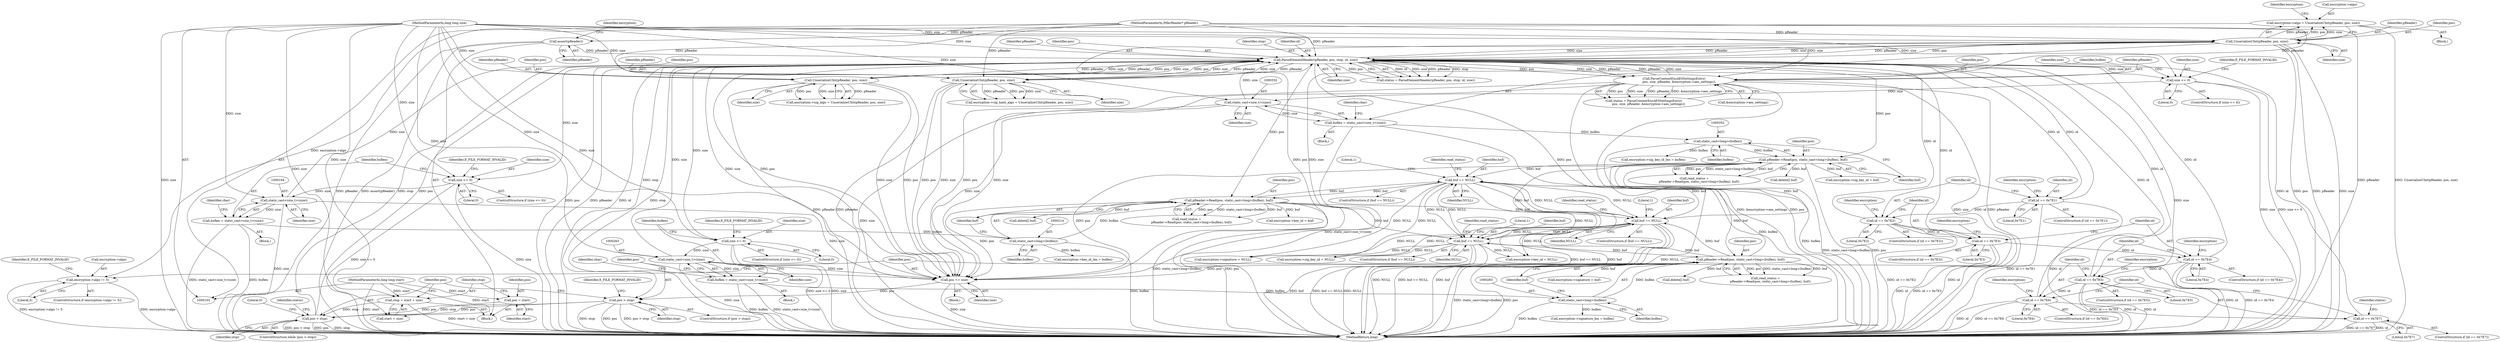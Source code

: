 digraph "0_Android_cc274e2abe8b2a6698a5c47d8aa4bb45f1f9538d_52@API" {
"1000158" [label="(Call,encryption->algo != 5)"];
"1000149" [label="(Call,encryption->algo = UnserializeUInt(pReader, pos, size))"];
"1000153" [label="(Call,UnserializeUInt(pReader, pos, size))"];
"1000132" [label="(Call,ParseElementHeader(pReader, pos, stop, id, size))"];
"1000396" [label="(Call,UnserializeUInt(pReader, pos, size))"];
"1000105" [label="(MethodParameterIn,IMkvReader* pReader)"];
"1000104" [label="(MethodParameterIn,long long size)"];
"1000382" [label="(Call,UnserializeUInt(pReader, pos, size))"];
"1000409" [label="(Call,ParseContentEncAESSettingsEntry(\n          pos, size, pReader, &encryption->aes_settings))"];
"1000108" [label="(Call,assert(pReader))"];
"1000123" [label="(Call,pos < stop)"];
"1000113" [label="(Call,pos = start)"];
"1000103" [label="(MethodParameterIn,long long start)"];
"1000425" [label="(Call,pos > stop)"];
"1000421" [label="(Call,pos += size)"];
"1000331" [label="(Call,static_cast<size_t>(size))"];
"1000323" [label="(Call,size <= 0)"];
"1000193" [label="(Call,static_cast<size_t>(size))"];
"1000185" [label="(Call,size <= 0)"];
"1000262" [label="(Call,static_cast<size_t>(size))"];
"1000254" [label="(Call,size <= 0)"];
"1000211" [label="(Call,pReader->Read(pos, static_cast<long>(buflen), buf))"];
"1000213" [label="(Call,static_cast<long>(buflen))"];
"1000191" [label="(Call,buflen = static_cast<size_t>(size))"];
"1000202" [label="(Call,buf == NULL)"];
"1000349" [label="(Call,pReader->Read(pos, static_cast<long>(buflen), buf))"];
"1000351" [label="(Call,static_cast<long>(buflen))"];
"1000329" [label="(Call,buflen = static_cast<size_t>(size))"];
"1000340" [label="(Call,buf == NULL)"];
"1000280" [label="(Call,pReader->Read(pos, static_cast<long>(buflen), buf))"];
"1000282" [label="(Call,static_cast<long>(buflen))"];
"1000260" [label="(Call,buflen = static_cast<size_t>(size))"];
"1000271" [label="(Call,buf == NULL)"];
"1000117" [label="(Call,stop = start + size)"];
"1000167" [label="(Call,id == 0x7E2)"];
"1000145" [label="(Call,id == 0x7E1)"];
"1000374" [label="(Call,id == 0x7E5)"];
"1000305" [label="(Call,id == 0x7E4)"];
"1000236" [label="(Call,id == 0x7E3)"];
"1000388" [label="(Call,id == 0x7E6)"];
"1000402" [label="(Call,id == 0x7E7)"];
"1000385" [label="(Identifier,size)"];
"1000243" [label="(Call,encryption->signature = NULL)"];
"1000349" [label="(Call,pReader->Read(pos, static_cast<long>(buflen), buf))"];
"1000220" [label="(Call,delete[] buf)"];
"1000258" [label="(Identifier,E_FILE_FORMAT_INVALID)"];
"1000362" [label="(Call,encryption->sig_key_id = buf)"];
"1000186" [label="(Identifier,size)"];
"1000151" [label="(Identifier,encryption)"];
"1000273" [label="(Identifier,NULL)"];
"1000422" [label="(Identifier,pos)"];
"1000137" [label="(Identifier,size)"];
"1000212" [label="(Identifier,pos)"];
"1000270" [label="(ControlStructure,if (buf == NULL))"];
"1000373" [label="(ControlStructure,if (id == 0x7E5))"];
"1000380" [label="(Identifier,encryption)"];
"1000117" [label="(Call,stop = start + size)"];
"1000213" [label="(Call,static_cast<long>(buflen))"];
"1000210" [label="(Identifier,read_status)"];
"1000156" [label="(Identifier,size)"];
"1000118" [label="(Identifier,stop)"];
"1000271" [label="(Call,buf == NULL)"];
"1000390" [label="(Literal,0x7E6)"];
"1000404" [label="(Literal,0x7E7)"];
"1000211" [label="(Call,pReader->Read(pos, static_cast<long>(buflen), buf))"];
"1000124" [label="(Identifier,pos)"];
"1000146" [label="(Identifier,id)"];
"1000402" [label="(Call,id == 0x7E7)"];
"1000410" [label="(Identifier,pos)"];
"1000162" [label="(Literal,5)"];
"1000304" [label="(ControlStructure,if (id == 0x7E4))"];
"1000241" [label="(Identifier,encryption)"];
"1000426" [label="(Identifier,pos)"];
"1000195" [label="(Identifier,size)"];
"1000154" [label="(Identifier,pReader)"];
"1000115" [label="(Identifier,start)"];
"1000306" [label="(Identifier,id)"];
"1000132" [label="(Call,ParseElementHeader(pReader, pos, stop, id, size))"];
"1000114" [label="(Identifier,pos)"];
"1000170" [label="(Block,)"];
"1000145" [label="(Call,id == 0x7E1)"];
"1000209" [label="(Call,read_status =\n          pReader->Read(pos, static_cast<long>(buflen), buf))"];
"1000431" [label="(Literal,0)"];
"1000236" [label="(Call,id == 0x7E3)"];
"1000123" [label="(Call,pos < stop)"];
"1000144" [label="(ControlStructure,if (id == 0x7E1))"];
"1000325" [label="(Literal,0)"];
"1000126" [label="(Block,)"];
"1000401" [label="(ControlStructure,if (id == 0x7E7))"];
"1000335" [label="(Identifier,char)"];
"1000367" [label="(Call,encryption->sig_key_id_len = buflen)"];
"1000331" [label="(Call,static_cast<size_t>(size))"];
"1000167" [label="(Call,id == 0x7E2)"];
"1000398" [label="(Identifier,pos)"];
"1000256" [label="(Literal,0)"];
"1000215" [label="(Identifier,buflen)"];
"1000109" [label="(Identifier,pReader)"];
"1000323" [label="(Call,size <= 0)"];
"1000189" [label="(Identifier,E_FILE_FORMAT_INVALID)"];
"1000340" [label="(Call,buf == NULL)"];
"1000432" [label="(MethodReturn,long)"];
"1000164" [label="(Identifier,E_FILE_FORMAT_INVALID)"];
"1000119" [label="(Call,start + size)"];
"1000136" [label="(Identifier,id)"];
"1000160" [label="(Identifier,encryption)"];
"1000216" [label="(Identifier,buf)"];
"1000308" [label="(Block,)"];
"1000169" [label="(Literal,0x7E2)"];
"1000264" [label="(Identifier,size)"];
"1000375" [label="(Identifier,id)"];
"1000341" [label="(Identifier,buf)"];
"1000168" [label="(Identifier,id)"];
"1000423" [label="(Identifier,size)"];
"1000407" [label="(Call,status = ParseContentEncAESSettingsEntry(\n          pos, size, pReader, &encryption->aes_settings))"];
"1000149" [label="(Call,encryption->algo = UnserializeUInt(pReader, pos, size))"];
"1000383" [label="(Identifier,pReader)"];
"1000272" [label="(Identifier,buf)"];
"1000192" [label="(Identifier,buflen)"];
"1000260" [label="(Call,buflen = static_cast<size_t>(size))"];
"1000378" [label="(Call,encryption->sig_algo = UnserializeUInt(pReader, pos, size))"];
"1000310" [label="(Identifier,encryption)"];
"1000351" [label="(Call,static_cast<long>(buflen))"];
"1000425" [label="(Call,pos > stop)"];
"1000285" [label="(Identifier,buf)"];
"1000348" [label="(Identifier,read_status)"];
"1000279" [label="(Identifier,read_status)"];
"1000387" [label="(ControlStructure,if (id == 0x7E6))"];
"1000224" [label="(Call,encryption->key_id = buf)"];
"1000330" [label="(Identifier,buflen)"];
"1000427" [label="(Identifier,stop)"];
"1000345" [label="(Literal,1)"];
"1000122" [label="(ControlStructure,while (pos < stop))"];
"1000281" [label="(Identifier,pos)"];
"1000130" [label="(Call,status = ParseElementHeader(pReader, pos, stop, id, size))"];
"1000157" [label="(ControlStructure,if (encryption->algo != 5))"];
"1000155" [label="(Identifier,pos)"];
"1000104" [label="(MethodParameterIn,long long size)"];
"1000111" [label="(Identifier,encryption)"];
"1000204" [label="(Identifier,NULL)"];
"1000305" [label="(Call,id == 0x7E4)"];
"1000148" [label="(Block,)"];
"1000108" [label="(Call,assert(pReader))"];
"1000147" [label="(Literal,0x7E1)"];
"1000354" [label="(Identifier,buf)"];
"1000289" [label="(Call,delete[] buf)"];
"1000409" [label="(Call,ParseContentEncAESSettingsEntry(\n          pos, size, pReader, &encryption->aes_settings))"];
"1000376" [label="(Literal,0x7E5)"];
"1000153" [label="(Call,UnserializeUInt(pReader, pos, size))"];
"1000133" [label="(Identifier,pReader)"];
"1000131" [label="(Identifier,status)"];
"1000107" [label="(Block,)"];
"1000421" [label="(Call,pos += size)"];
"1000103" [label="(MethodParameterIn,long long start)"];
"1000282" [label="(Call,static_cast<long>(buflen))"];
"1000347" [label="(Call,read_status =\n          pReader->Read(pos, static_cast<long>(buflen), buf))"];
"1000329" [label="(Call,buflen = static_cast<size_t>(size))"];
"1000253" [label="(ControlStructure,if (size <= 0))"];
"1000358" [label="(Call,delete[] buf)"];
"1000134" [label="(Identifier,pos)"];
"1000280" [label="(Call,pReader->Read(pos, static_cast<long>(buflen), buf))"];
"1000174" [label="(Call,encryption->key_id = NULL)"];
"1000408" [label="(Identifier,status)"];
"1000276" [label="(Literal,1)"];
"1000150" [label="(Call,encryption->algo)"];
"1000105" [label="(MethodParameterIn,IMkvReader* pReader)"];
"1000394" [label="(Identifier,encryption)"];
"1000158" [label="(Call,encryption->algo != 5)"];
"1000262" [label="(Call,static_cast<size_t>(size))"];
"1000403" [label="(Identifier,id)"];
"1000389" [label="(Identifier,id)"];
"1000384" [label="(Identifier,pos)"];
"1000342" [label="(Identifier,NULL)"];
"1000392" [label="(Call,encryption->sig_hash_algo = UnserializeUInt(pReader, pos, size))"];
"1000324" [label="(Identifier,size)"];
"1000254" [label="(Call,size <= 0)"];
"1000327" [label="(Identifier,E_FILE_FORMAT_INVALID)"];
"1000278" [label="(Call,read_status =\n          pReader->Read(pos, static_cast<long>(buflen), buf))"];
"1000197" [label="(Identifier,char)"];
"1000166" [label="(ControlStructure,if (id == 0x7E2))"];
"1000388" [label="(Call,id == 0x7E6)"];
"1000382" [label="(Call,UnserializeUInt(pReader, pos, size))"];
"1000307" [label="(Literal,0x7E4)"];
"1000413" [label="(Call,&encryption->aes_settings)"];
"1000374" [label="(Call,id == 0x7E5)"];
"1000411" [label="(Identifier,size)"];
"1000191" [label="(Call,buflen = static_cast<size_t>(size))"];
"1000424" [label="(ControlStructure,if (pos > stop))"];
"1000284" [label="(Identifier,buflen)"];
"1000113" [label="(Call,pos = start)"];
"1000184" [label="(ControlStructure,if (size <= 0))"];
"1000353" [label="(Identifier,buflen)"];
"1000135" [label="(Identifier,stop)"];
"1000203" [label="(Identifier,buf)"];
"1000298" [label="(Call,encryption->signature_len = buflen)"];
"1000312" [label="(Call,encryption->sig_key_id = NULL)"];
"1000396" [label="(Call,UnserializeUInt(pReader, pos, size))"];
"1000237" [label="(Identifier,id)"];
"1000229" [label="(Call,encryption->key_id_len = buflen)"];
"1000266" [label="(Identifier,char)"];
"1000207" [label="(Literal,1)"];
"1000159" [label="(Call,encryption->algo)"];
"1000125" [label="(Identifier,stop)"];
"1000187" [label="(Literal,0)"];
"1000293" [label="(Call,encryption->signature = buf)"];
"1000255" [label="(Identifier,size)"];
"1000429" [label="(Identifier,E_FILE_FORMAT_INVALID)"];
"1000322" [label="(ControlStructure,if (size <= 0))"];
"1000235" [label="(ControlStructure,if (id == 0x7E3))"];
"1000397" [label="(Identifier,pReader)"];
"1000202" [label="(Call,buf == NULL)"];
"1000350" [label="(Identifier,pos)"];
"1000399" [label="(Identifier,size)"];
"1000201" [label="(ControlStructure,if (buf == NULL))"];
"1000238" [label="(Literal,0x7E3)"];
"1000412" [label="(Identifier,pReader)"];
"1000261" [label="(Identifier,buflen)"];
"1000333" [label="(Identifier,size)"];
"1000339" [label="(ControlStructure,if (buf == NULL))"];
"1000172" [label="(Identifier,encryption)"];
"1000185" [label="(Call,size <= 0)"];
"1000193" [label="(Call,static_cast<size_t>(size))"];
"1000239" [label="(Block,)"];
"1000158" -> "1000157"  [label="AST: "];
"1000158" -> "1000162"  [label="CFG: "];
"1000159" -> "1000158"  [label="AST: "];
"1000162" -> "1000158"  [label="AST: "];
"1000164" -> "1000158"  [label="CFG: "];
"1000422" -> "1000158"  [label="CFG: "];
"1000158" -> "1000432"  [label="DDG: encryption->algo"];
"1000158" -> "1000432"  [label="DDG: encryption->algo != 5"];
"1000149" -> "1000158"  [label="DDG: encryption->algo"];
"1000149" -> "1000148"  [label="AST: "];
"1000149" -> "1000153"  [label="CFG: "];
"1000150" -> "1000149"  [label="AST: "];
"1000153" -> "1000149"  [label="AST: "];
"1000160" -> "1000149"  [label="CFG: "];
"1000149" -> "1000432"  [label="DDG: UnserializeUInt(pReader, pos, size)"];
"1000153" -> "1000149"  [label="DDG: pReader"];
"1000153" -> "1000149"  [label="DDG: pos"];
"1000153" -> "1000149"  [label="DDG: size"];
"1000153" -> "1000156"  [label="CFG: "];
"1000154" -> "1000153"  [label="AST: "];
"1000155" -> "1000153"  [label="AST: "];
"1000156" -> "1000153"  [label="AST: "];
"1000153" -> "1000432"  [label="DDG: pos"];
"1000153" -> "1000432"  [label="DDG: pReader"];
"1000153" -> "1000432"  [label="DDG: size"];
"1000153" -> "1000132"  [label="DDG: pReader"];
"1000153" -> "1000132"  [label="DDG: size"];
"1000132" -> "1000153"  [label="DDG: pReader"];
"1000132" -> "1000153"  [label="DDG: pos"];
"1000132" -> "1000153"  [label="DDG: size"];
"1000105" -> "1000153"  [label="DDG: pReader"];
"1000104" -> "1000153"  [label="DDG: size"];
"1000153" -> "1000421"  [label="DDG: size"];
"1000153" -> "1000421"  [label="DDG: pos"];
"1000132" -> "1000130"  [label="AST: "];
"1000132" -> "1000137"  [label="CFG: "];
"1000133" -> "1000132"  [label="AST: "];
"1000134" -> "1000132"  [label="AST: "];
"1000135" -> "1000132"  [label="AST: "];
"1000136" -> "1000132"  [label="AST: "];
"1000137" -> "1000132"  [label="AST: "];
"1000130" -> "1000132"  [label="CFG: "];
"1000132" -> "1000432"  [label="DDG: pos"];
"1000132" -> "1000432"  [label="DDG: pReader"];
"1000132" -> "1000432"  [label="DDG: stop"];
"1000132" -> "1000432"  [label="DDG: id"];
"1000132" -> "1000432"  [label="DDG: size"];
"1000132" -> "1000130"  [label="DDG: id"];
"1000132" -> "1000130"  [label="DDG: size"];
"1000132" -> "1000130"  [label="DDG: pReader"];
"1000132" -> "1000130"  [label="DDG: stop"];
"1000132" -> "1000130"  [label="DDG: pos"];
"1000396" -> "1000132"  [label="DDG: pReader"];
"1000396" -> "1000132"  [label="DDG: size"];
"1000382" -> "1000132"  [label="DDG: pReader"];
"1000382" -> "1000132"  [label="DDG: size"];
"1000409" -> "1000132"  [label="DDG: pReader"];
"1000409" -> "1000132"  [label="DDG: size"];
"1000108" -> "1000132"  [label="DDG: pReader"];
"1000105" -> "1000132"  [label="DDG: pReader"];
"1000123" -> "1000132"  [label="DDG: pos"];
"1000123" -> "1000132"  [label="DDG: stop"];
"1000167" -> "1000132"  [label="DDG: id"];
"1000374" -> "1000132"  [label="DDG: id"];
"1000236" -> "1000132"  [label="DDG: id"];
"1000388" -> "1000132"  [label="DDG: id"];
"1000402" -> "1000132"  [label="DDG: id"];
"1000305" -> "1000132"  [label="DDG: id"];
"1000145" -> "1000132"  [label="DDG: id"];
"1000104" -> "1000132"  [label="DDG: size"];
"1000331" -> "1000132"  [label="DDG: size"];
"1000193" -> "1000132"  [label="DDG: size"];
"1000262" -> "1000132"  [label="DDG: size"];
"1000132" -> "1000145"  [label="DDG: id"];
"1000132" -> "1000185"  [label="DDG: size"];
"1000132" -> "1000211"  [label="DDG: pos"];
"1000132" -> "1000254"  [label="DDG: size"];
"1000132" -> "1000280"  [label="DDG: pos"];
"1000132" -> "1000323"  [label="DDG: size"];
"1000132" -> "1000349"  [label="DDG: pos"];
"1000132" -> "1000382"  [label="DDG: pReader"];
"1000132" -> "1000382"  [label="DDG: pos"];
"1000132" -> "1000382"  [label="DDG: size"];
"1000132" -> "1000396"  [label="DDG: pReader"];
"1000132" -> "1000396"  [label="DDG: pos"];
"1000132" -> "1000396"  [label="DDG: size"];
"1000132" -> "1000409"  [label="DDG: pos"];
"1000132" -> "1000409"  [label="DDG: size"];
"1000132" -> "1000409"  [label="DDG: pReader"];
"1000132" -> "1000421"  [label="DDG: size"];
"1000132" -> "1000421"  [label="DDG: pos"];
"1000132" -> "1000425"  [label="DDG: stop"];
"1000396" -> "1000392"  [label="AST: "];
"1000396" -> "1000399"  [label="CFG: "];
"1000397" -> "1000396"  [label="AST: "];
"1000398" -> "1000396"  [label="AST: "];
"1000399" -> "1000396"  [label="AST: "];
"1000392" -> "1000396"  [label="CFG: "];
"1000396" -> "1000432"  [label="DDG: pReader"];
"1000396" -> "1000392"  [label="DDG: pReader"];
"1000396" -> "1000392"  [label="DDG: pos"];
"1000396" -> "1000392"  [label="DDG: size"];
"1000105" -> "1000396"  [label="DDG: pReader"];
"1000104" -> "1000396"  [label="DDG: size"];
"1000396" -> "1000421"  [label="DDG: size"];
"1000396" -> "1000421"  [label="DDG: pos"];
"1000105" -> "1000102"  [label="AST: "];
"1000105" -> "1000432"  [label="DDG: pReader"];
"1000105" -> "1000108"  [label="DDG: pReader"];
"1000105" -> "1000382"  [label="DDG: pReader"];
"1000105" -> "1000409"  [label="DDG: pReader"];
"1000104" -> "1000102"  [label="AST: "];
"1000104" -> "1000432"  [label="DDG: size"];
"1000104" -> "1000117"  [label="DDG: size"];
"1000104" -> "1000119"  [label="DDG: size"];
"1000104" -> "1000185"  [label="DDG: size"];
"1000104" -> "1000193"  [label="DDG: size"];
"1000104" -> "1000254"  [label="DDG: size"];
"1000104" -> "1000262"  [label="DDG: size"];
"1000104" -> "1000323"  [label="DDG: size"];
"1000104" -> "1000331"  [label="DDG: size"];
"1000104" -> "1000382"  [label="DDG: size"];
"1000104" -> "1000409"  [label="DDG: size"];
"1000104" -> "1000421"  [label="DDG: size"];
"1000382" -> "1000378"  [label="AST: "];
"1000382" -> "1000385"  [label="CFG: "];
"1000383" -> "1000382"  [label="AST: "];
"1000384" -> "1000382"  [label="AST: "];
"1000385" -> "1000382"  [label="AST: "];
"1000378" -> "1000382"  [label="CFG: "];
"1000382" -> "1000432"  [label="DDG: pReader"];
"1000382" -> "1000378"  [label="DDG: pReader"];
"1000382" -> "1000378"  [label="DDG: pos"];
"1000382" -> "1000378"  [label="DDG: size"];
"1000382" -> "1000421"  [label="DDG: size"];
"1000382" -> "1000421"  [label="DDG: pos"];
"1000409" -> "1000407"  [label="AST: "];
"1000409" -> "1000413"  [label="CFG: "];
"1000410" -> "1000409"  [label="AST: "];
"1000411" -> "1000409"  [label="AST: "];
"1000412" -> "1000409"  [label="AST: "];
"1000413" -> "1000409"  [label="AST: "];
"1000407" -> "1000409"  [label="CFG: "];
"1000409" -> "1000432"  [label="DDG: size"];
"1000409" -> "1000432"  [label="DDG: pReader"];
"1000409" -> "1000432"  [label="DDG: &encryption->aes_settings"];
"1000409" -> "1000432"  [label="DDG: pos"];
"1000409" -> "1000407"  [label="DDG: pos"];
"1000409" -> "1000407"  [label="DDG: size"];
"1000409" -> "1000407"  [label="DDG: pReader"];
"1000409" -> "1000407"  [label="DDG: &encryption->aes_settings"];
"1000409" -> "1000421"  [label="DDG: size"];
"1000409" -> "1000421"  [label="DDG: pos"];
"1000108" -> "1000107"  [label="AST: "];
"1000108" -> "1000109"  [label="CFG: "];
"1000109" -> "1000108"  [label="AST: "];
"1000111" -> "1000108"  [label="CFG: "];
"1000108" -> "1000432"  [label="DDG: assert(pReader)"];
"1000108" -> "1000432"  [label="DDG: pReader"];
"1000123" -> "1000122"  [label="AST: "];
"1000123" -> "1000125"  [label="CFG: "];
"1000124" -> "1000123"  [label="AST: "];
"1000125" -> "1000123"  [label="AST: "];
"1000131" -> "1000123"  [label="CFG: "];
"1000431" -> "1000123"  [label="CFG: "];
"1000123" -> "1000432"  [label="DDG: stop"];
"1000123" -> "1000432"  [label="DDG: pos < stop"];
"1000123" -> "1000432"  [label="DDG: pos"];
"1000113" -> "1000123"  [label="DDG: pos"];
"1000425" -> "1000123"  [label="DDG: pos"];
"1000425" -> "1000123"  [label="DDG: stop"];
"1000117" -> "1000123"  [label="DDG: stop"];
"1000113" -> "1000107"  [label="AST: "];
"1000113" -> "1000115"  [label="CFG: "];
"1000114" -> "1000113"  [label="AST: "];
"1000115" -> "1000113"  [label="AST: "];
"1000118" -> "1000113"  [label="CFG: "];
"1000103" -> "1000113"  [label="DDG: start"];
"1000103" -> "1000102"  [label="AST: "];
"1000103" -> "1000432"  [label="DDG: start"];
"1000103" -> "1000117"  [label="DDG: start"];
"1000103" -> "1000119"  [label="DDG: start"];
"1000425" -> "1000424"  [label="AST: "];
"1000425" -> "1000427"  [label="CFG: "];
"1000426" -> "1000425"  [label="AST: "];
"1000427" -> "1000425"  [label="AST: "];
"1000124" -> "1000425"  [label="CFG: "];
"1000429" -> "1000425"  [label="CFG: "];
"1000425" -> "1000432"  [label="DDG: stop"];
"1000425" -> "1000432"  [label="DDG: pos"];
"1000425" -> "1000432"  [label="DDG: pos > stop"];
"1000421" -> "1000425"  [label="DDG: pos"];
"1000421" -> "1000126"  [label="AST: "];
"1000421" -> "1000423"  [label="CFG: "];
"1000422" -> "1000421"  [label="AST: "];
"1000423" -> "1000421"  [label="AST: "];
"1000426" -> "1000421"  [label="CFG: "];
"1000421" -> "1000432"  [label="DDG: size"];
"1000331" -> "1000421"  [label="DDG: size"];
"1000193" -> "1000421"  [label="DDG: size"];
"1000262" -> "1000421"  [label="DDG: size"];
"1000211" -> "1000421"  [label="DDG: pos"];
"1000280" -> "1000421"  [label="DDG: pos"];
"1000349" -> "1000421"  [label="DDG: pos"];
"1000331" -> "1000329"  [label="AST: "];
"1000331" -> "1000333"  [label="CFG: "];
"1000332" -> "1000331"  [label="AST: "];
"1000333" -> "1000331"  [label="AST: "];
"1000329" -> "1000331"  [label="CFG: "];
"1000331" -> "1000432"  [label="DDG: size"];
"1000331" -> "1000329"  [label="DDG: size"];
"1000323" -> "1000331"  [label="DDG: size"];
"1000323" -> "1000322"  [label="AST: "];
"1000323" -> "1000325"  [label="CFG: "];
"1000324" -> "1000323"  [label="AST: "];
"1000325" -> "1000323"  [label="AST: "];
"1000327" -> "1000323"  [label="CFG: "];
"1000330" -> "1000323"  [label="CFG: "];
"1000323" -> "1000432"  [label="DDG: size"];
"1000323" -> "1000432"  [label="DDG: size <= 0"];
"1000193" -> "1000191"  [label="AST: "];
"1000193" -> "1000195"  [label="CFG: "];
"1000194" -> "1000193"  [label="AST: "];
"1000195" -> "1000193"  [label="AST: "];
"1000191" -> "1000193"  [label="CFG: "];
"1000193" -> "1000432"  [label="DDG: size"];
"1000193" -> "1000191"  [label="DDG: size"];
"1000185" -> "1000193"  [label="DDG: size"];
"1000185" -> "1000184"  [label="AST: "];
"1000185" -> "1000187"  [label="CFG: "];
"1000186" -> "1000185"  [label="AST: "];
"1000187" -> "1000185"  [label="AST: "];
"1000189" -> "1000185"  [label="CFG: "];
"1000192" -> "1000185"  [label="CFG: "];
"1000185" -> "1000432"  [label="DDG: size"];
"1000185" -> "1000432"  [label="DDG: size <= 0"];
"1000262" -> "1000260"  [label="AST: "];
"1000262" -> "1000264"  [label="CFG: "];
"1000263" -> "1000262"  [label="AST: "];
"1000264" -> "1000262"  [label="AST: "];
"1000260" -> "1000262"  [label="CFG: "];
"1000262" -> "1000432"  [label="DDG: size"];
"1000262" -> "1000260"  [label="DDG: size"];
"1000254" -> "1000262"  [label="DDG: size"];
"1000254" -> "1000253"  [label="AST: "];
"1000254" -> "1000256"  [label="CFG: "];
"1000255" -> "1000254"  [label="AST: "];
"1000256" -> "1000254"  [label="AST: "];
"1000258" -> "1000254"  [label="CFG: "];
"1000261" -> "1000254"  [label="CFG: "];
"1000254" -> "1000432"  [label="DDG: size"];
"1000254" -> "1000432"  [label="DDG: size <= 0"];
"1000211" -> "1000209"  [label="AST: "];
"1000211" -> "1000216"  [label="CFG: "];
"1000212" -> "1000211"  [label="AST: "];
"1000213" -> "1000211"  [label="AST: "];
"1000216" -> "1000211"  [label="AST: "];
"1000209" -> "1000211"  [label="CFG: "];
"1000211" -> "1000432"  [label="DDG: pos"];
"1000211" -> "1000432"  [label="DDG: static_cast<long>(buflen)"];
"1000211" -> "1000202"  [label="DDG: buf"];
"1000211" -> "1000209"  [label="DDG: pos"];
"1000211" -> "1000209"  [label="DDG: static_cast<long>(buflen)"];
"1000211" -> "1000209"  [label="DDG: buf"];
"1000213" -> "1000211"  [label="DDG: buflen"];
"1000202" -> "1000211"  [label="DDG: buf"];
"1000211" -> "1000220"  [label="DDG: buf"];
"1000211" -> "1000224"  [label="DDG: buf"];
"1000211" -> "1000271"  [label="DDG: buf"];
"1000211" -> "1000340"  [label="DDG: buf"];
"1000213" -> "1000215"  [label="CFG: "];
"1000214" -> "1000213"  [label="AST: "];
"1000215" -> "1000213"  [label="AST: "];
"1000216" -> "1000213"  [label="CFG: "];
"1000213" -> "1000432"  [label="DDG: buflen"];
"1000191" -> "1000213"  [label="DDG: buflen"];
"1000213" -> "1000229"  [label="DDG: buflen"];
"1000191" -> "1000170"  [label="AST: "];
"1000192" -> "1000191"  [label="AST: "];
"1000197" -> "1000191"  [label="CFG: "];
"1000191" -> "1000432"  [label="DDG: static_cast<size_t>(size)"];
"1000191" -> "1000432"  [label="DDG: buflen"];
"1000202" -> "1000201"  [label="AST: "];
"1000202" -> "1000204"  [label="CFG: "];
"1000203" -> "1000202"  [label="AST: "];
"1000204" -> "1000202"  [label="AST: "];
"1000207" -> "1000202"  [label="CFG: "];
"1000210" -> "1000202"  [label="CFG: "];
"1000202" -> "1000432"  [label="DDG: buf"];
"1000202" -> "1000432"  [label="DDG: buf == NULL"];
"1000202" -> "1000432"  [label="DDG: NULL"];
"1000202" -> "1000174"  [label="DDG: NULL"];
"1000349" -> "1000202"  [label="DDG: buf"];
"1000280" -> "1000202"  [label="DDG: buf"];
"1000340" -> "1000202"  [label="DDG: NULL"];
"1000271" -> "1000202"  [label="DDG: NULL"];
"1000202" -> "1000243"  [label="DDG: NULL"];
"1000202" -> "1000271"  [label="DDG: NULL"];
"1000202" -> "1000312"  [label="DDG: NULL"];
"1000202" -> "1000340"  [label="DDG: NULL"];
"1000349" -> "1000347"  [label="AST: "];
"1000349" -> "1000354"  [label="CFG: "];
"1000350" -> "1000349"  [label="AST: "];
"1000351" -> "1000349"  [label="AST: "];
"1000354" -> "1000349"  [label="AST: "];
"1000347" -> "1000349"  [label="CFG: "];
"1000349" -> "1000432"  [label="DDG: static_cast<long>(buflen)"];
"1000349" -> "1000432"  [label="DDG: pos"];
"1000349" -> "1000271"  [label="DDG: buf"];
"1000349" -> "1000340"  [label="DDG: buf"];
"1000349" -> "1000347"  [label="DDG: pos"];
"1000349" -> "1000347"  [label="DDG: static_cast<long>(buflen)"];
"1000349" -> "1000347"  [label="DDG: buf"];
"1000351" -> "1000349"  [label="DDG: buflen"];
"1000340" -> "1000349"  [label="DDG: buf"];
"1000349" -> "1000358"  [label="DDG: buf"];
"1000349" -> "1000362"  [label="DDG: buf"];
"1000351" -> "1000353"  [label="CFG: "];
"1000352" -> "1000351"  [label="AST: "];
"1000353" -> "1000351"  [label="AST: "];
"1000354" -> "1000351"  [label="CFG: "];
"1000351" -> "1000432"  [label="DDG: buflen"];
"1000329" -> "1000351"  [label="DDG: buflen"];
"1000351" -> "1000367"  [label="DDG: buflen"];
"1000329" -> "1000308"  [label="AST: "];
"1000330" -> "1000329"  [label="AST: "];
"1000335" -> "1000329"  [label="CFG: "];
"1000329" -> "1000432"  [label="DDG: static_cast<size_t>(size)"];
"1000329" -> "1000432"  [label="DDG: buflen"];
"1000340" -> "1000339"  [label="AST: "];
"1000340" -> "1000342"  [label="CFG: "];
"1000341" -> "1000340"  [label="AST: "];
"1000342" -> "1000340"  [label="AST: "];
"1000345" -> "1000340"  [label="CFG: "];
"1000348" -> "1000340"  [label="CFG: "];
"1000340" -> "1000432"  [label="DDG: NULL"];
"1000340" -> "1000432"  [label="DDG: buf == NULL"];
"1000340" -> "1000432"  [label="DDG: buf"];
"1000340" -> "1000174"  [label="DDG: NULL"];
"1000340" -> "1000243"  [label="DDG: NULL"];
"1000340" -> "1000271"  [label="DDG: NULL"];
"1000340" -> "1000312"  [label="DDG: NULL"];
"1000280" -> "1000340"  [label="DDG: buf"];
"1000271" -> "1000340"  [label="DDG: NULL"];
"1000280" -> "1000278"  [label="AST: "];
"1000280" -> "1000285"  [label="CFG: "];
"1000281" -> "1000280"  [label="AST: "];
"1000282" -> "1000280"  [label="AST: "];
"1000285" -> "1000280"  [label="AST: "];
"1000278" -> "1000280"  [label="CFG: "];
"1000280" -> "1000432"  [label="DDG: static_cast<long>(buflen)"];
"1000280" -> "1000432"  [label="DDG: pos"];
"1000280" -> "1000271"  [label="DDG: buf"];
"1000280" -> "1000278"  [label="DDG: pos"];
"1000280" -> "1000278"  [label="DDG: static_cast<long>(buflen)"];
"1000280" -> "1000278"  [label="DDG: buf"];
"1000282" -> "1000280"  [label="DDG: buflen"];
"1000271" -> "1000280"  [label="DDG: buf"];
"1000280" -> "1000289"  [label="DDG: buf"];
"1000280" -> "1000293"  [label="DDG: buf"];
"1000282" -> "1000284"  [label="CFG: "];
"1000283" -> "1000282"  [label="AST: "];
"1000284" -> "1000282"  [label="AST: "];
"1000285" -> "1000282"  [label="CFG: "];
"1000282" -> "1000432"  [label="DDG: buflen"];
"1000260" -> "1000282"  [label="DDG: buflen"];
"1000282" -> "1000298"  [label="DDG: buflen"];
"1000260" -> "1000239"  [label="AST: "];
"1000261" -> "1000260"  [label="AST: "];
"1000266" -> "1000260"  [label="CFG: "];
"1000260" -> "1000432"  [label="DDG: static_cast<size_t>(size)"];
"1000260" -> "1000432"  [label="DDG: buflen"];
"1000271" -> "1000270"  [label="AST: "];
"1000271" -> "1000273"  [label="CFG: "];
"1000272" -> "1000271"  [label="AST: "];
"1000273" -> "1000271"  [label="AST: "];
"1000276" -> "1000271"  [label="CFG: "];
"1000279" -> "1000271"  [label="CFG: "];
"1000271" -> "1000432"  [label="DDG: NULL"];
"1000271" -> "1000432"  [label="DDG: buf"];
"1000271" -> "1000432"  [label="DDG: buf == NULL"];
"1000271" -> "1000174"  [label="DDG: NULL"];
"1000271" -> "1000243"  [label="DDG: NULL"];
"1000271" -> "1000312"  [label="DDG: NULL"];
"1000117" -> "1000107"  [label="AST: "];
"1000117" -> "1000119"  [label="CFG: "];
"1000118" -> "1000117"  [label="AST: "];
"1000119" -> "1000117"  [label="AST: "];
"1000124" -> "1000117"  [label="CFG: "];
"1000117" -> "1000432"  [label="DDG: start + size"];
"1000167" -> "1000166"  [label="AST: "];
"1000167" -> "1000169"  [label="CFG: "];
"1000168" -> "1000167"  [label="AST: "];
"1000169" -> "1000167"  [label="AST: "];
"1000172" -> "1000167"  [label="CFG: "];
"1000237" -> "1000167"  [label="CFG: "];
"1000167" -> "1000432"  [label="DDG: id"];
"1000167" -> "1000432"  [label="DDG: id == 0x7E2"];
"1000145" -> "1000167"  [label="DDG: id"];
"1000167" -> "1000236"  [label="DDG: id"];
"1000145" -> "1000144"  [label="AST: "];
"1000145" -> "1000147"  [label="CFG: "];
"1000146" -> "1000145"  [label="AST: "];
"1000147" -> "1000145"  [label="AST: "];
"1000151" -> "1000145"  [label="CFG: "];
"1000168" -> "1000145"  [label="CFG: "];
"1000145" -> "1000432"  [label="DDG: id == 0x7E1"];
"1000145" -> "1000432"  [label="DDG: id"];
"1000374" -> "1000373"  [label="AST: "];
"1000374" -> "1000376"  [label="CFG: "];
"1000375" -> "1000374"  [label="AST: "];
"1000376" -> "1000374"  [label="AST: "];
"1000380" -> "1000374"  [label="CFG: "];
"1000389" -> "1000374"  [label="CFG: "];
"1000374" -> "1000432"  [label="DDG: id"];
"1000374" -> "1000432"  [label="DDG: id == 0x7E5"];
"1000305" -> "1000374"  [label="DDG: id"];
"1000374" -> "1000388"  [label="DDG: id"];
"1000305" -> "1000304"  [label="AST: "];
"1000305" -> "1000307"  [label="CFG: "];
"1000306" -> "1000305"  [label="AST: "];
"1000307" -> "1000305"  [label="AST: "];
"1000310" -> "1000305"  [label="CFG: "];
"1000375" -> "1000305"  [label="CFG: "];
"1000305" -> "1000432"  [label="DDG: id == 0x7E4"];
"1000305" -> "1000432"  [label="DDG: id"];
"1000236" -> "1000305"  [label="DDG: id"];
"1000236" -> "1000235"  [label="AST: "];
"1000236" -> "1000238"  [label="CFG: "];
"1000237" -> "1000236"  [label="AST: "];
"1000238" -> "1000236"  [label="AST: "];
"1000241" -> "1000236"  [label="CFG: "];
"1000306" -> "1000236"  [label="CFG: "];
"1000236" -> "1000432"  [label="DDG: id"];
"1000236" -> "1000432"  [label="DDG: id == 0x7E3"];
"1000388" -> "1000387"  [label="AST: "];
"1000388" -> "1000390"  [label="CFG: "];
"1000389" -> "1000388"  [label="AST: "];
"1000390" -> "1000388"  [label="AST: "];
"1000394" -> "1000388"  [label="CFG: "];
"1000403" -> "1000388"  [label="CFG: "];
"1000388" -> "1000432"  [label="DDG: id"];
"1000388" -> "1000432"  [label="DDG: id == 0x7E6"];
"1000388" -> "1000402"  [label="DDG: id"];
"1000402" -> "1000401"  [label="AST: "];
"1000402" -> "1000404"  [label="CFG: "];
"1000403" -> "1000402"  [label="AST: "];
"1000404" -> "1000402"  [label="AST: "];
"1000408" -> "1000402"  [label="CFG: "];
"1000422" -> "1000402"  [label="CFG: "];
"1000402" -> "1000432"  [label="DDG: id == 0x7E7"];
"1000402" -> "1000432"  [label="DDG: id"];
}
